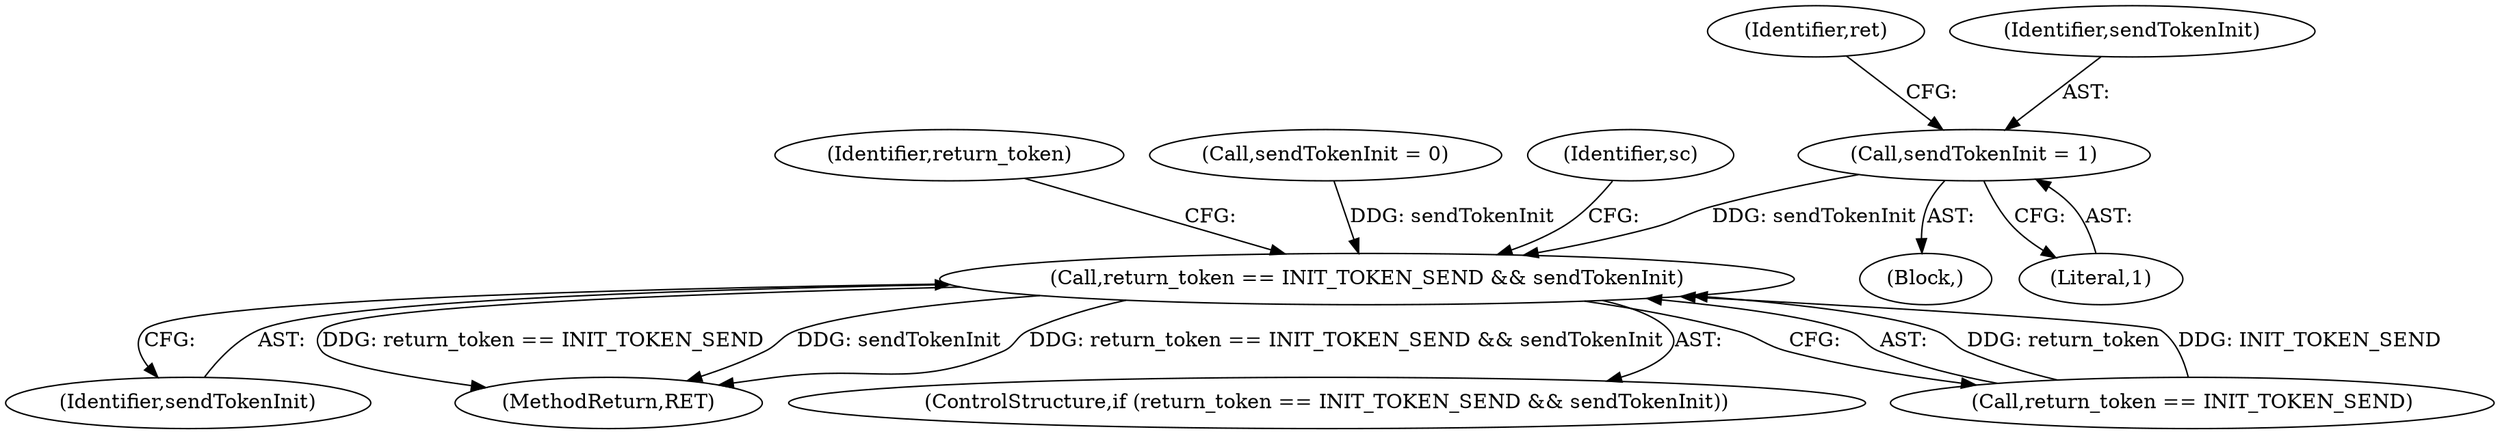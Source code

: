digraph "0_krb5_b51b33f2bc5d1497ddf5bd107f791c101695000d_3@API" {
"1000282" [label="(Call,sendTokenInit = 1)"];
"1000403" [label="(Call,return_token == INIT_TOKEN_SEND && sendTokenInit)"];
"1000264" [label="(Block,)"];
"1000282" [label="(Call,sendTokenInit = 1)"];
"1000407" [label="(Identifier,sendTokenInit)"];
"1000566" [label="(MethodReturn,RET)"];
"1000284" [label="(Literal,1)"];
"1000403" [label="(Call,return_token == INIT_TOKEN_SEND && sendTokenInit)"];
"1000434" [label="(Identifier,return_token)"];
"1000286" [label="(Identifier,ret)"];
"1000283" [label="(Identifier,sendTokenInit)"];
"1000402" [label="(ControlStructure,if (return_token == INIT_TOKEN_SEND && sendTokenInit))"];
"1000404" [label="(Call,return_token == INIT_TOKEN_SEND)"];
"1000142" [label="(Call,sendTokenInit = 0)"];
"1000411" [label="(Identifier,sc)"];
"1000282" -> "1000264"  [label="AST: "];
"1000282" -> "1000284"  [label="CFG: "];
"1000283" -> "1000282"  [label="AST: "];
"1000284" -> "1000282"  [label="AST: "];
"1000286" -> "1000282"  [label="CFG: "];
"1000282" -> "1000403"  [label="DDG: sendTokenInit"];
"1000403" -> "1000402"  [label="AST: "];
"1000403" -> "1000404"  [label="CFG: "];
"1000403" -> "1000407"  [label="CFG: "];
"1000404" -> "1000403"  [label="AST: "];
"1000407" -> "1000403"  [label="AST: "];
"1000411" -> "1000403"  [label="CFG: "];
"1000434" -> "1000403"  [label="CFG: "];
"1000403" -> "1000566"  [label="DDG: return_token == INIT_TOKEN_SEND"];
"1000403" -> "1000566"  [label="DDG: sendTokenInit"];
"1000403" -> "1000566"  [label="DDG: return_token == INIT_TOKEN_SEND && sendTokenInit"];
"1000404" -> "1000403"  [label="DDG: return_token"];
"1000404" -> "1000403"  [label="DDG: INIT_TOKEN_SEND"];
"1000142" -> "1000403"  [label="DDG: sendTokenInit"];
}

